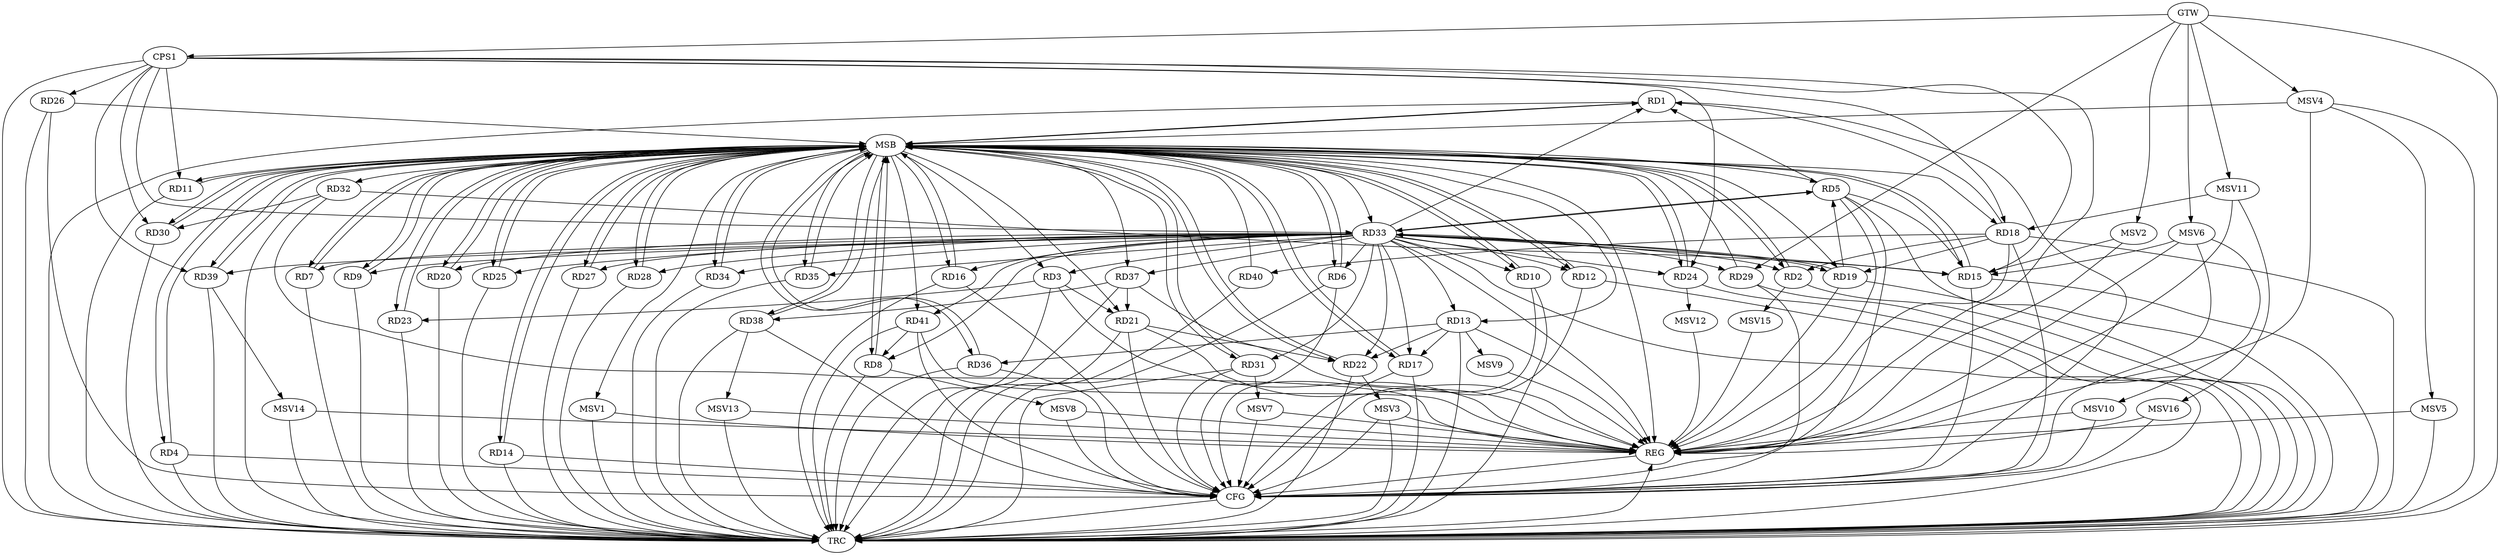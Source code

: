 strict digraph G {
  RD1 [ label="RD1" ];
  RD2 [ label="RD2" ];
  RD3 [ label="RD3" ];
  RD4 [ label="RD4" ];
  RD5 [ label="RD5" ];
  RD6 [ label="RD6" ];
  RD7 [ label="RD7" ];
  RD8 [ label="RD8" ];
  RD9 [ label="RD9" ];
  RD10 [ label="RD10" ];
  RD11 [ label="RD11" ];
  RD12 [ label="RD12" ];
  RD13 [ label="RD13" ];
  RD14 [ label="RD14" ];
  RD15 [ label="RD15" ];
  RD16 [ label="RD16" ];
  RD17 [ label="RD17" ];
  RD18 [ label="RD18" ];
  RD19 [ label="RD19" ];
  RD20 [ label="RD20" ];
  RD21 [ label="RD21" ];
  RD22 [ label="RD22" ];
  RD23 [ label="RD23" ];
  RD24 [ label="RD24" ];
  RD25 [ label="RD25" ];
  RD26 [ label="RD26" ];
  RD27 [ label="RD27" ];
  RD28 [ label="RD28" ];
  RD29 [ label="RD29" ];
  RD30 [ label="RD30" ];
  RD31 [ label="RD31" ];
  RD32 [ label="RD32" ];
  RD33 [ label="RD33" ];
  RD34 [ label="RD34" ];
  RD35 [ label="RD35" ];
  RD36 [ label="RD36" ];
  RD37 [ label="RD37" ];
  RD38 [ label="RD38" ];
  RD39 [ label="RD39" ];
  RD40 [ label="RD40" ];
  RD41 [ label="RD41" ];
  CPS1 [ label="CPS1" ];
  GTW [ label="GTW" ];
  REG [ label="REG" ];
  MSB [ label="MSB" ];
  CFG [ label="CFG" ];
  TRC [ label="TRC" ];
  MSV1 [ label="MSV1" ];
  MSV2 [ label="MSV2" ];
  MSV3 [ label="MSV3" ];
  MSV4 [ label="MSV4" ];
  MSV5 [ label="MSV5" ];
  MSV6 [ label="MSV6" ];
  MSV7 [ label="MSV7" ];
  MSV8 [ label="MSV8" ];
  MSV9 [ label="MSV9" ];
  MSV10 [ label="MSV10" ];
  MSV11 [ label="MSV11" ];
  MSV12 [ label="MSV12" ];
  MSV13 [ label="MSV13" ];
  MSV14 [ label="MSV14" ];
  MSV15 [ label="MSV15" ];
  MSV16 [ label="MSV16" ];
  RD5 -> RD1;
  RD18 -> RD1;
  RD18 -> RD2;
  RD3 -> RD21;
  RD3 -> RD23;
  RD5 -> RD15;
  RD19 -> RD5;
  RD5 -> RD33;
  RD33 -> RD8;
  RD41 -> RD8;
  RD13 -> RD17;
  RD13 -> RD22;
  RD33 -> RD13;
  RD13 -> RD36;
  RD32 -> RD15;
  RD18 -> RD19;
  RD18 -> RD40;
  RD19 -> RD33;
  RD33 -> RD19;
  RD21 -> RD22;
  RD37 -> RD21;
  RD33 -> RD22;
  RD32 -> RD30;
  RD33 -> RD37;
  RD33 -> RD41;
  RD37 -> RD38;
  CPS1 -> RD26;
  CPS1 -> RD11;
  CPS1 -> RD33;
  CPS1 -> RD15;
  CPS1 -> RD24;
  CPS1 -> RD30;
  CPS1 -> RD18;
  CPS1 -> RD39;
  GTW -> RD29;
  GTW -> CPS1;
  RD3 -> REG;
  RD5 -> REG;
  RD13 -> REG;
  RD18 -> REG;
  RD19 -> REG;
  RD21 -> REG;
  RD32 -> REG;
  RD33 -> REG;
  RD37 -> REG;
  RD41 -> REG;
  CPS1 -> REG;
  RD1 -> MSB;
  MSB -> RD5;
  MSB -> RD9;
  MSB -> RD17;
  MSB -> RD33;
  MSB -> RD35;
  MSB -> RD37;
  MSB -> REG;
  RD2 -> MSB;
  MSB -> RD7;
  MSB -> RD14;
  MSB -> RD19;
  MSB -> RD25;
  RD4 -> MSB;
  MSB -> RD11;
  MSB -> RD24;
  RD6 -> MSB;
  MSB -> RD1;
  MSB -> RD12;
  RD7 -> MSB;
  MSB -> RD8;
  MSB -> RD21;
  RD8 -> MSB;
  MSB -> RD10;
  MSB -> RD34;
  MSB -> RD39;
  MSB -> RD41;
  RD9 -> MSB;
  MSB -> RD20;
  RD10 -> MSB;
  MSB -> RD18;
  RD11 -> MSB;
  MSB -> RD23;
  RD12 -> MSB;
  MSB -> RD4;
  MSB -> RD38;
  RD14 -> MSB;
  MSB -> RD3;
  MSB -> RD13;
  RD15 -> MSB;
  MSB -> RD28;
  MSB -> RD30;
  RD16 -> MSB;
  MSB -> RD15;
  MSB -> RD22;
  RD17 -> MSB;
  MSB -> RD16;
  MSB -> RD36;
  RD20 -> MSB;
  MSB -> RD27;
  RD22 -> MSB;
  RD23 -> MSB;
  MSB -> RD2;
  RD24 -> MSB;
  RD25 -> MSB;
  RD26 -> MSB;
  RD27 -> MSB;
  RD28 -> MSB;
  MSB -> RD31;
  RD29 -> MSB;
  RD30 -> MSB;
  MSB -> RD6;
  RD31 -> MSB;
  RD34 -> MSB;
  RD35 -> MSB;
  RD36 -> MSB;
  MSB -> RD32;
  RD38 -> MSB;
  RD39 -> MSB;
  RD40 -> MSB;
  RD14 -> CFG;
  RD21 -> CFG;
  RD6 -> CFG;
  RD18 -> CFG;
  RD12 -> CFG;
  RD16 -> CFG;
  RD38 -> CFG;
  RD29 -> CFG;
  RD5 -> CFG;
  RD4 -> CFG;
  RD41 -> CFG;
  RD1 -> CFG;
  RD31 -> CFG;
  RD10 -> CFG;
  RD26 -> CFG;
  RD17 -> CFG;
  RD15 -> CFG;
  RD36 -> CFG;
  REG -> CFG;
  RD1 -> TRC;
  RD2 -> TRC;
  RD3 -> TRC;
  RD4 -> TRC;
  RD5 -> TRC;
  RD6 -> TRC;
  RD7 -> TRC;
  RD8 -> TRC;
  RD9 -> TRC;
  RD10 -> TRC;
  RD11 -> TRC;
  RD12 -> TRC;
  RD13 -> TRC;
  RD14 -> TRC;
  RD15 -> TRC;
  RD16 -> TRC;
  RD17 -> TRC;
  RD18 -> TRC;
  RD19 -> TRC;
  RD20 -> TRC;
  RD21 -> TRC;
  RD22 -> TRC;
  RD23 -> TRC;
  RD24 -> TRC;
  RD25 -> TRC;
  RD26 -> TRC;
  RD27 -> TRC;
  RD28 -> TRC;
  RD29 -> TRC;
  RD30 -> TRC;
  RD31 -> TRC;
  RD32 -> TRC;
  RD33 -> TRC;
  RD34 -> TRC;
  RD35 -> TRC;
  RD36 -> TRC;
  RD37 -> TRC;
  RD38 -> TRC;
  RD39 -> TRC;
  RD40 -> TRC;
  RD41 -> TRC;
  CPS1 -> TRC;
  GTW -> TRC;
  CFG -> TRC;
  TRC -> REG;
  RD33 -> RD25;
  RD33 -> RD20;
  RD33 -> RD28;
  RD33 -> RD24;
  RD33 -> RD16;
  RD33 -> RD9;
  RD33 -> RD5;
  RD33 -> RD31;
  RD33 -> RD3;
  RD33 -> RD6;
  RD33 -> RD34;
  RD33 -> RD2;
  RD33 -> RD27;
  RD33 -> RD7;
  RD33 -> RD15;
  RD33 -> RD12;
  RD33 -> RD39;
  RD33 -> RD1;
  RD33 -> RD17;
  RD33 -> RD35;
  RD33 -> RD29;
  RD33 -> RD10;
  MSB -> MSV1;
  MSV1 -> REG;
  MSV1 -> TRC;
  MSV2 -> RD15;
  GTW -> MSV2;
  MSV2 -> REG;
  RD22 -> MSV3;
  MSV3 -> REG;
  MSV3 -> TRC;
  MSV3 -> CFG;
  MSV4 -> MSB;
  GTW -> MSV4;
  MSV4 -> REG;
  MSV4 -> TRC;
  MSV4 -> MSV5;
  MSV5 -> REG;
  MSV5 -> TRC;
  MSV6 -> RD15;
  GTW -> MSV6;
  MSV6 -> REG;
  MSV6 -> CFG;
  RD31 -> MSV7;
  MSV7 -> REG;
  MSV7 -> CFG;
  RD8 -> MSV8;
  MSV8 -> REG;
  MSV8 -> CFG;
  RD13 -> MSV9;
  MSV9 -> REG;
  MSV6 -> MSV10;
  MSV10 -> REG;
  MSV10 -> CFG;
  MSV11 -> RD18;
  GTW -> MSV11;
  MSV11 -> REG;
  RD24 -> MSV12;
  MSV12 -> REG;
  RD38 -> MSV13;
  MSV13 -> REG;
  MSV13 -> TRC;
  RD39 -> MSV14;
  MSV14 -> REG;
  MSV14 -> TRC;
  RD2 -> MSV15;
  MSV15 -> REG;
  MSV11 -> MSV16;
  MSV16 -> REG;
  MSV16 -> CFG;
}
